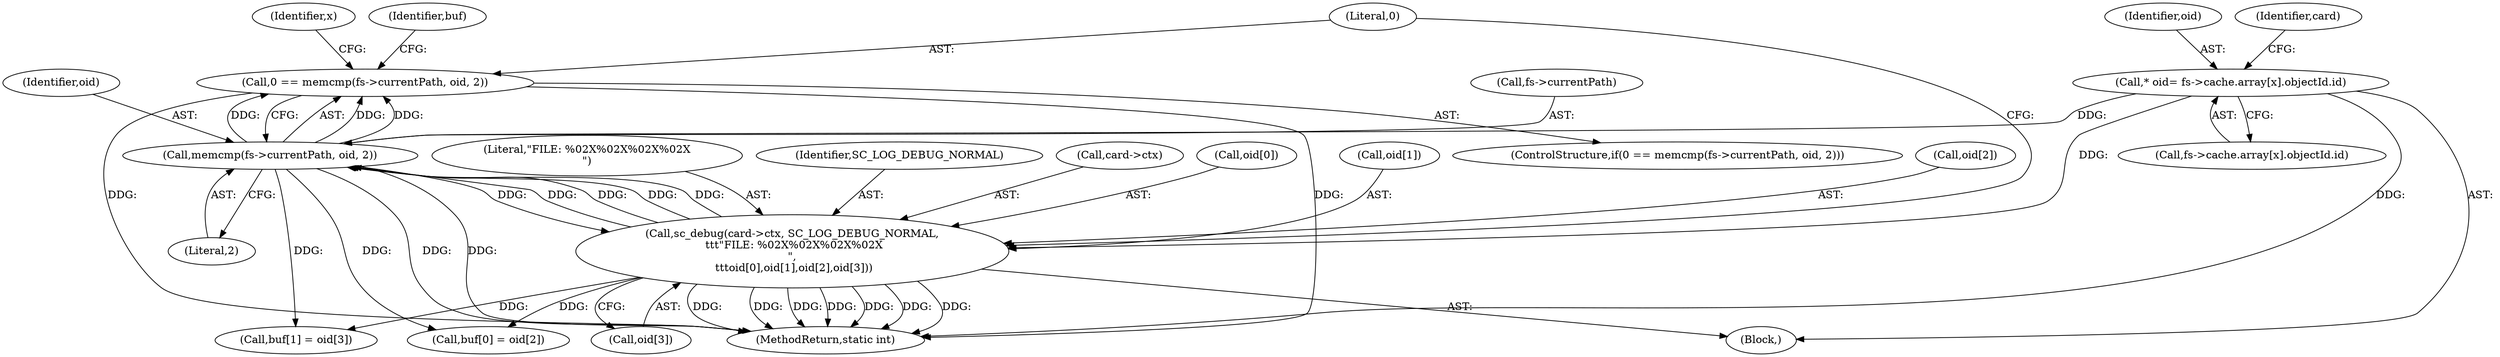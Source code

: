 digraph "1_OpenSC_360e95d45ac4123255a4c796db96337f332160ad#diff-d643a0fa169471dbf2912f4866dc49c5_2@API" {
"1000173" [label="(Call,0 == memcmp(fs->currentPath, oid, 2))"];
"1000175" [label="(Call,memcmp(fs->currentPath, oid, 2))"];
"1000141" [label="(Call,* oid= fs->cache.array[x].objectId.id)"];
"1000154" [label="(Call,sc_debug(card->ctx, SC_LOG_DEBUG_NORMAL,\n \t\t\t\"FILE: %02X%02X%02X%02X\n\",\n \t\t\toid[0],oid[1],oid[2],oid[3]))"];
"1000189" [label="(Call,buf[1] = oid[3])"];
"1000184" [label="(Identifier,buf)"];
"1000142" [label="(Identifier,oid)"];
"1000138" [label="(Identifier,x)"];
"1000182" [label="(Call,buf[0] = oid[2])"];
"1000179" [label="(Identifier,oid)"];
"1000163" [label="(Call,oid[1])"];
"1000180" [label="(Literal,2)"];
"1000166" [label="(Call,oid[2])"];
"1000174" [label="(Literal,0)"];
"1000141" [label="(Call,* oid= fs->cache.array[x].objectId.id)"];
"1000173" [label="(Call,0 == memcmp(fs->currentPath, oid, 2))"];
"1000176" [label="(Call,fs->currentPath)"];
"1000156" [label="(Identifier,card)"];
"1000159" [label="(Literal,\"FILE: %02X%02X%02X%02X\n\")"];
"1000175" [label="(Call,memcmp(fs->currentPath, oid, 2))"];
"1000172" [label="(ControlStructure,if(0 == memcmp(fs->currentPath, oid, 2)))"];
"1000217" [label="(MethodReturn,static int)"];
"1000158" [label="(Identifier,SC_LOG_DEBUG_NORMAL)"];
"1000155" [label="(Call,card->ctx)"];
"1000139" [label="(Block,)"];
"1000169" [label="(Call,oid[3])"];
"1000154" [label="(Call,sc_debug(card->ctx, SC_LOG_DEBUG_NORMAL,\n \t\t\t\"FILE: %02X%02X%02X%02X\n\",\n \t\t\toid[0],oid[1],oid[2],oid[3]))"];
"1000143" [label="(Call,fs->cache.array[x].objectId.id)"];
"1000160" [label="(Call,oid[0])"];
"1000173" -> "1000172"  [label="AST: "];
"1000173" -> "1000175"  [label="CFG: "];
"1000174" -> "1000173"  [label="AST: "];
"1000175" -> "1000173"  [label="AST: "];
"1000184" -> "1000173"  [label="CFG: "];
"1000138" -> "1000173"  [label="CFG: "];
"1000173" -> "1000217"  [label="DDG: "];
"1000173" -> "1000217"  [label="DDG: "];
"1000175" -> "1000173"  [label="DDG: "];
"1000175" -> "1000173"  [label="DDG: "];
"1000175" -> "1000173"  [label="DDG: "];
"1000175" -> "1000180"  [label="CFG: "];
"1000176" -> "1000175"  [label="AST: "];
"1000179" -> "1000175"  [label="AST: "];
"1000180" -> "1000175"  [label="AST: "];
"1000175" -> "1000217"  [label="DDG: "];
"1000175" -> "1000217"  [label="DDG: "];
"1000175" -> "1000154"  [label="DDG: "];
"1000141" -> "1000175"  [label="DDG: "];
"1000154" -> "1000175"  [label="DDG: "];
"1000154" -> "1000175"  [label="DDG: "];
"1000154" -> "1000175"  [label="DDG: "];
"1000154" -> "1000175"  [label="DDG: "];
"1000175" -> "1000182"  [label="DDG: "];
"1000175" -> "1000189"  [label="DDG: "];
"1000141" -> "1000139"  [label="AST: "];
"1000141" -> "1000143"  [label="CFG: "];
"1000142" -> "1000141"  [label="AST: "];
"1000143" -> "1000141"  [label="AST: "];
"1000156" -> "1000141"  [label="CFG: "];
"1000141" -> "1000217"  [label="DDG: "];
"1000141" -> "1000154"  [label="DDG: "];
"1000154" -> "1000139"  [label="AST: "];
"1000154" -> "1000169"  [label="CFG: "];
"1000155" -> "1000154"  [label="AST: "];
"1000158" -> "1000154"  [label="AST: "];
"1000159" -> "1000154"  [label="AST: "];
"1000160" -> "1000154"  [label="AST: "];
"1000163" -> "1000154"  [label="AST: "];
"1000166" -> "1000154"  [label="AST: "];
"1000169" -> "1000154"  [label="AST: "];
"1000174" -> "1000154"  [label="CFG: "];
"1000154" -> "1000217"  [label="DDG: "];
"1000154" -> "1000217"  [label="DDG: "];
"1000154" -> "1000217"  [label="DDG: "];
"1000154" -> "1000217"  [label="DDG: "];
"1000154" -> "1000217"  [label="DDG: "];
"1000154" -> "1000217"  [label="DDG: "];
"1000154" -> "1000217"  [label="DDG: "];
"1000154" -> "1000182"  [label="DDG: "];
"1000154" -> "1000189"  [label="DDG: "];
}
